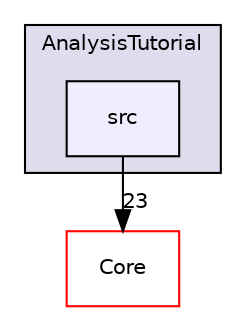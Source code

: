 digraph "/home/travis/build/AliceO2Group/AliceO2/Framework/AnalysisTutorial/src" {
  bgcolor=transparent;
  compound=true
  node [ fontsize="10", fontname="Helvetica"];
  edge [ labelfontsize="10", labelfontname="Helvetica"];
  subgraph clusterdir_64861cbbb8da7e0b9b4ed3871e4e2192 {
    graph [ bgcolor="#ddddee", pencolor="black", label="AnalysisTutorial" fontname="Helvetica", fontsize="10", URL="dir_64861cbbb8da7e0b9b4ed3871e4e2192.html"]
  dir_bbd6d90b29991bc828361a152d55341d [shape=box, label="src", style="filled", fillcolor="#eeeeff", pencolor="black", URL="dir_bbd6d90b29991bc828361a152d55341d.html"];
  }
  dir_9f165b2481dacfe69aa54d326bd5cd47 [shape=box label="Core" color="red" URL="dir_9f165b2481dacfe69aa54d326bd5cd47.html"];
  dir_bbd6d90b29991bc828361a152d55341d->dir_9f165b2481dacfe69aa54d326bd5cd47 [headlabel="23", labeldistance=1.5 headhref="dir_000555_000561.html"];
}
